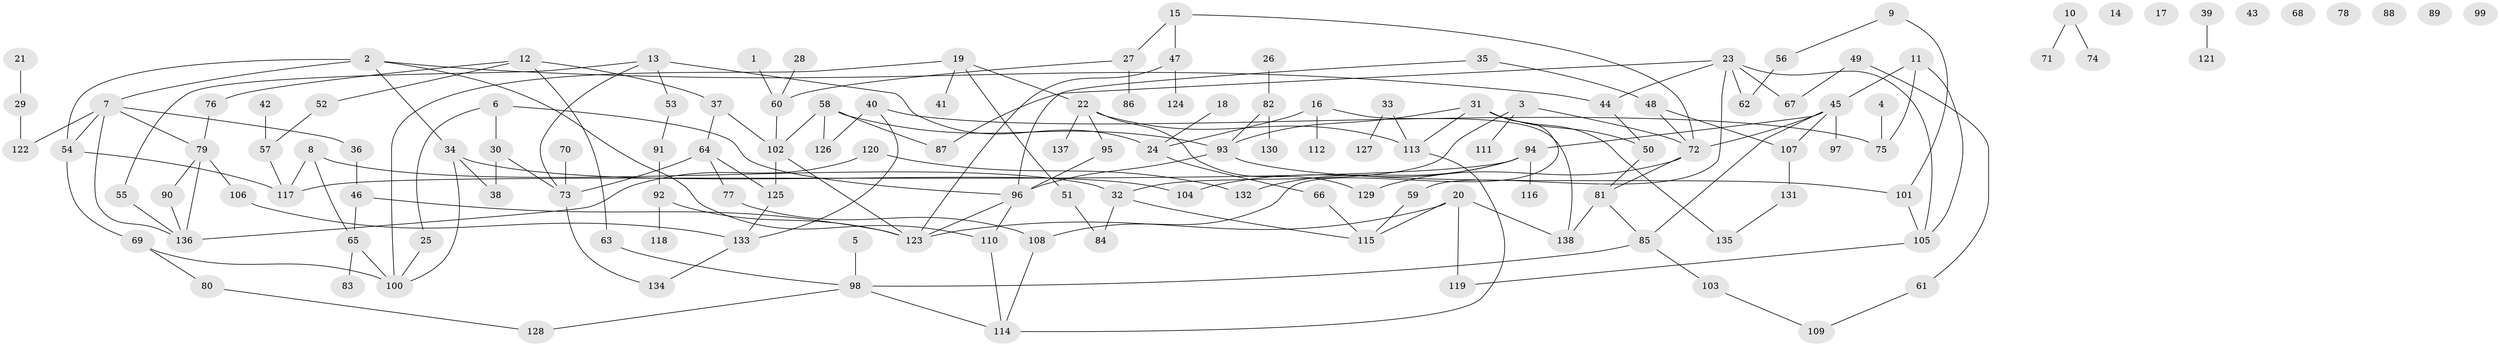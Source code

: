 // Generated by graph-tools (version 1.1) at 2025/49/03/09/25 03:49:08]
// undirected, 138 vertices, 179 edges
graph export_dot {
graph [start="1"]
  node [color=gray90,style=filled];
  1;
  2;
  3;
  4;
  5;
  6;
  7;
  8;
  9;
  10;
  11;
  12;
  13;
  14;
  15;
  16;
  17;
  18;
  19;
  20;
  21;
  22;
  23;
  24;
  25;
  26;
  27;
  28;
  29;
  30;
  31;
  32;
  33;
  34;
  35;
  36;
  37;
  38;
  39;
  40;
  41;
  42;
  43;
  44;
  45;
  46;
  47;
  48;
  49;
  50;
  51;
  52;
  53;
  54;
  55;
  56;
  57;
  58;
  59;
  60;
  61;
  62;
  63;
  64;
  65;
  66;
  67;
  68;
  69;
  70;
  71;
  72;
  73;
  74;
  75;
  76;
  77;
  78;
  79;
  80;
  81;
  82;
  83;
  84;
  85;
  86;
  87;
  88;
  89;
  90;
  91;
  92;
  93;
  94;
  95;
  96;
  97;
  98;
  99;
  100;
  101;
  102;
  103;
  104;
  105;
  106;
  107;
  108;
  109;
  110;
  111;
  112;
  113;
  114;
  115;
  116;
  117;
  118;
  119;
  120;
  121;
  122;
  123;
  124;
  125;
  126;
  127;
  128;
  129;
  130;
  131;
  132;
  133;
  134;
  135;
  136;
  137;
  138;
  1 -- 60;
  2 -- 7;
  2 -- 34;
  2 -- 44;
  2 -- 54;
  2 -- 110;
  3 -- 32;
  3 -- 72;
  3 -- 111;
  4 -- 75;
  5 -- 98;
  6 -- 25;
  6 -- 30;
  6 -- 96;
  7 -- 36;
  7 -- 54;
  7 -- 79;
  7 -- 122;
  7 -- 136;
  8 -- 32;
  8 -- 65;
  8 -- 117;
  9 -- 56;
  9 -- 101;
  10 -- 71;
  10 -- 74;
  11 -- 45;
  11 -- 75;
  11 -- 105;
  12 -- 37;
  12 -- 52;
  12 -- 63;
  12 -- 76;
  13 -- 24;
  13 -- 53;
  13 -- 55;
  13 -- 73;
  15 -- 27;
  15 -- 47;
  15 -- 72;
  16 -- 24;
  16 -- 112;
  16 -- 138;
  18 -- 24;
  19 -- 22;
  19 -- 41;
  19 -- 51;
  19 -- 100;
  20 -- 115;
  20 -- 119;
  20 -- 123;
  20 -- 138;
  21 -- 29;
  22 -- 95;
  22 -- 113;
  22 -- 129;
  22 -- 137;
  23 -- 44;
  23 -- 59;
  23 -- 62;
  23 -- 67;
  23 -- 87;
  23 -- 105;
  24 -- 66;
  25 -- 100;
  26 -- 82;
  27 -- 60;
  27 -- 86;
  28 -- 60;
  29 -- 122;
  30 -- 38;
  30 -- 73;
  31 -- 50;
  31 -- 93;
  31 -- 108;
  31 -- 113;
  31 -- 135;
  32 -- 84;
  32 -- 115;
  33 -- 113;
  33 -- 127;
  34 -- 38;
  34 -- 100;
  34 -- 104;
  35 -- 48;
  35 -- 96;
  36 -- 46;
  37 -- 64;
  37 -- 102;
  39 -- 121;
  40 -- 75;
  40 -- 126;
  40 -- 133;
  42 -- 57;
  44 -- 50;
  45 -- 72;
  45 -- 85;
  45 -- 94;
  45 -- 97;
  45 -- 107;
  46 -- 65;
  46 -- 123;
  47 -- 123;
  47 -- 124;
  48 -- 72;
  48 -- 107;
  49 -- 61;
  49 -- 67;
  50 -- 81;
  51 -- 84;
  52 -- 57;
  53 -- 91;
  54 -- 69;
  54 -- 117;
  55 -- 136;
  56 -- 62;
  57 -- 117;
  58 -- 87;
  58 -- 93;
  58 -- 102;
  58 -- 126;
  59 -- 115;
  60 -- 102;
  61 -- 109;
  63 -- 98;
  64 -- 73;
  64 -- 77;
  64 -- 125;
  65 -- 83;
  65 -- 100;
  66 -- 115;
  69 -- 80;
  69 -- 100;
  70 -- 73;
  72 -- 81;
  72 -- 129;
  73 -- 134;
  76 -- 79;
  77 -- 108;
  79 -- 90;
  79 -- 106;
  79 -- 136;
  80 -- 128;
  81 -- 85;
  81 -- 138;
  82 -- 93;
  82 -- 130;
  85 -- 98;
  85 -- 103;
  90 -- 136;
  91 -- 92;
  92 -- 118;
  92 -- 123;
  93 -- 96;
  93 -- 101;
  94 -- 104;
  94 -- 116;
  94 -- 117;
  94 -- 132;
  95 -- 96;
  96 -- 110;
  96 -- 123;
  98 -- 114;
  98 -- 128;
  101 -- 105;
  102 -- 123;
  102 -- 125;
  103 -- 109;
  105 -- 119;
  106 -- 133;
  107 -- 131;
  108 -- 114;
  110 -- 114;
  113 -- 114;
  120 -- 132;
  120 -- 136;
  125 -- 133;
  131 -- 135;
  133 -- 134;
}
